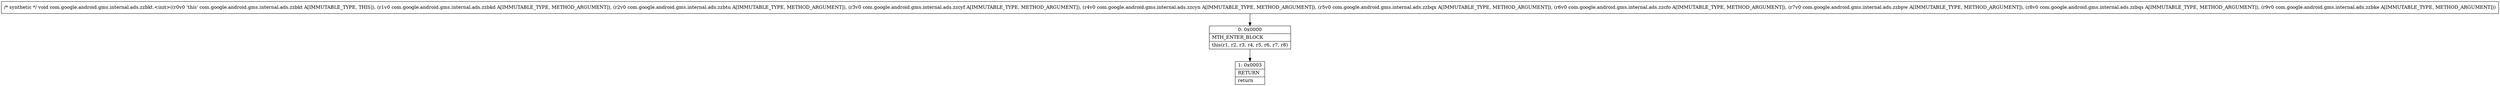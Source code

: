 digraph "CFG forcom.google.android.gms.internal.ads.zzbkt.\<init\>(Lcom\/google\/android\/gms\/internal\/ads\/zzbkd;Lcom\/google\/android\/gms\/internal\/ads\/zzbtu;Lcom\/google\/android\/gms\/internal\/ads\/zzcyf;Lcom\/google\/android\/gms\/internal\/ads\/zzcyn;Lcom\/google\/android\/gms\/internal\/ads\/zzbqx;Lcom\/google\/android\/gms\/internal\/ads\/zzcfo;Lcom\/google\/android\/gms\/internal\/ads\/zzbpw;Lcom\/google\/android\/gms\/internal\/ads\/zzbqs;Lcom\/google\/android\/gms\/internal\/ads\/zzbke;)V" {
Node_0 [shape=record,label="{0\:\ 0x0000|MTH_ENTER_BLOCK\l|this(r1, r2, r3, r4, r5, r6, r7, r8)\l}"];
Node_1 [shape=record,label="{1\:\ 0x0003|RETURN\l|return\l}"];
MethodNode[shape=record,label="{\/* synthetic *\/ void com.google.android.gms.internal.ads.zzbkt.\<init\>((r0v0 'this' com.google.android.gms.internal.ads.zzbkt A[IMMUTABLE_TYPE, THIS]), (r1v0 com.google.android.gms.internal.ads.zzbkd A[IMMUTABLE_TYPE, METHOD_ARGUMENT]), (r2v0 com.google.android.gms.internal.ads.zzbtu A[IMMUTABLE_TYPE, METHOD_ARGUMENT]), (r3v0 com.google.android.gms.internal.ads.zzcyf A[IMMUTABLE_TYPE, METHOD_ARGUMENT]), (r4v0 com.google.android.gms.internal.ads.zzcyn A[IMMUTABLE_TYPE, METHOD_ARGUMENT]), (r5v0 com.google.android.gms.internal.ads.zzbqx A[IMMUTABLE_TYPE, METHOD_ARGUMENT]), (r6v0 com.google.android.gms.internal.ads.zzcfo A[IMMUTABLE_TYPE, METHOD_ARGUMENT]), (r7v0 com.google.android.gms.internal.ads.zzbpw A[IMMUTABLE_TYPE, METHOD_ARGUMENT]), (r8v0 com.google.android.gms.internal.ads.zzbqs A[IMMUTABLE_TYPE, METHOD_ARGUMENT]), (r9v0 com.google.android.gms.internal.ads.zzbke A[IMMUTABLE_TYPE, METHOD_ARGUMENT])) }"];
MethodNode -> Node_0;
Node_0 -> Node_1;
}

